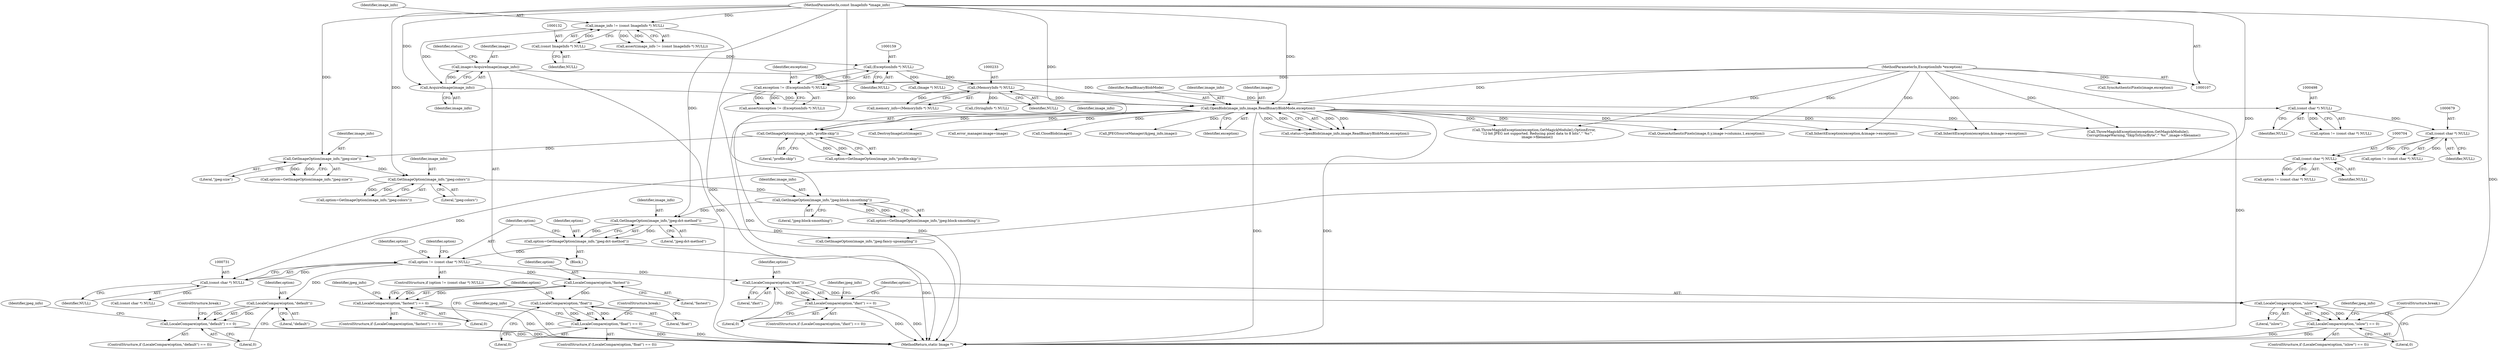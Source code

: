digraph "0_ImageMagick_58cf5bf4fade82e3b510e8f3463a967278a3e410@pointer" {
"1000728" [label="(Call,option != (const char *) NULL)"];
"1000722" [label="(Call,option=GetImageOption(image_info,\"jpeg:dct-method\"))"];
"1000724" [label="(Call,GetImageOption(image_info,\"jpeg:dct-method\"))"];
"1000697" [label="(Call,GetImageOption(image_info,\"jpeg:block-smoothing\"))"];
"1000672" [label="(Call,GetImageOption(image_info,\"jpeg:colors\"))"];
"1000490" [label="(Call,GetImageOption(image_info,\"jpeg:size\"))"];
"1000320" [label="(Call,GetImageOption(image_info,\"profile:skip\"))"];
"1000179" [label="(Call,OpenBlob(image_info,image,ReadBinaryBlobMode,exception))"];
"1000175" [label="(Call,AcquireImage(image_info))"];
"1000129" [label="(Call,image_info != (const ImageInfo *) NULL)"];
"1000108" [label="(MethodParameterIn,const ImageInfo *image_info)"];
"1000131" [label="(Call,(const ImageInfo *) NULL)"];
"1000173" [label="(Call,image=AcquireImage(image_info))"];
"1000156" [label="(Call,exception != (ExceptionInfo *) NULL)"];
"1000109" [label="(MethodParameterIn,ExceptionInfo *exception)"];
"1000158" [label="(Call,(ExceptionInfo *) NULL)"];
"1000730" [label="(Call,(const char *) NULL)"];
"1000703" [label="(Call,(const char *) NULL)"];
"1000678" [label="(Call,(const char *) NULL)"];
"1000497" [label="(Call,(const char *) NULL)"];
"1000232" [label="(Call,(MemoryInfo *) NULL)"];
"1000742" [label="(Call,LocaleCompare(option,\"default\"))"];
"1000741" [label="(Call,LocaleCompare(option,\"default\") == 0)"];
"1000757" [label="(Call,LocaleCompare(option,\"fastest\"))"];
"1000756" [label="(Call,LocaleCompare(option,\"fastest\") == 0)"];
"1000768" [label="(Call,LocaleCompare(option,\"float\"))"];
"1000767" [label="(Call,LocaleCompare(option,\"float\") == 0)"];
"1000783" [label="(Call,LocaleCompare(option,\"ifast\"))"];
"1000782" [label="(Call,LocaleCompare(option,\"ifast\") == 0)"];
"1000794" [label="(Call,LocaleCompare(option,\"islow\"))"];
"1000793" [label="(Call,LocaleCompare(option,\"islow\") == 0)"];
"1000730" [label="(Call,(const char *) NULL)"];
"1000744" [label="(Literal,\"default\")"];
"1000673" [label="(Identifier,image_info)"];
"1000110" [label="(Block,)"];
"1000701" [label="(Call,option != (const char *) NULL)"];
"1001853" [label="(MethodReturn,static Image *)"];
"1000499" [label="(Identifier,NULL)"];
"1000785" [label="(Literal,\"ifast\")"];
"1000794" [label="(Call,LocaleCompare(option,\"islow\"))"];
"1000155" [label="(Call,assert(exception != (ExceptionInfo *) NULL))"];
"1000320" [label="(Call,GetImageOption(image_info,\"profile:skip\"))"];
"1000767" [label="(Call,LocaleCompare(option,\"float\") == 0)"];
"1000108" [label="(MethodParameterIn,const ImageInfo *image_info)"];
"1001070" [label="(Call,InheritException(exception,&image->exception))"];
"1000793" [label="(Call,LocaleCompare(option,\"islow\") == 0)"];
"1000497" [label="(Call,(const char *) NULL)"];
"1000782" [label="(Call,LocaleCompare(option,\"ifast\") == 0)"];
"1000770" [label="(Literal,\"float\")"];
"1000177" [label="(Call,status=OpenBlob(image_info,image,ReadBinaryBlobMode,exception))"];
"1000131" [label="(Call,(const ImageInfo *) NULL)"];
"1000705" [label="(Identifier,NULL)"];
"1000784" [label="(Identifier,option)"];
"1000191" [label="(Call,DestroyImageList(image))"];
"1000743" [label="(Identifier,option)"];
"1000157" [label="(Identifier,exception)"];
"1000800" [label="(Identifier,jpeg_info)"];
"1000741" [label="(Call,LocaleCompare(option,\"default\") == 0)"];
"1000488" [label="(Call,option=GetImageOption(image_info,\"jpeg:size\"))"];
"1000723" [label="(Identifier,option)"];
"1001397" [label="(Call,QueueAuthenticPixels(image,0,y,image->columns,1,exception))"];
"1000676" [label="(Call,option != (const char *) NULL)"];
"1000751" [label="(ControlStructure,break;)"];
"1000735" [label="(Identifier,option)"];
"1000783" [label="(Call,LocaleCompare(option,\"ifast\"))"];
"1000758" [label="(Identifier,option)"];
"1000321" [label="(Identifier,image_info)"];
"1000182" [label="(Identifier,ReadBinaryBlobMode)"];
"1000176" [label="(Identifier,image_info)"];
"1000732" [label="(Identifier,NULL)"];
"1000789" [label="(Identifier,jpeg_info)"];
"1000491" [label="(Identifier,image_info)"];
"1000768" [label="(Call,LocaleCompare(option,\"float\"))"];
"1000699" [label="(Literal,\"jpeg:block-smoothing\")"];
"1000680" [label="(Identifier,NULL)"];
"1000806" [label="(Call,GetImageOption(image_info,\"jpeg:fancy-upsampling\"))"];
"1000697" [label="(Call,GetImageOption(image_info,\"jpeg:block-smoothing\"))"];
"1000160" [label="(Identifier,NULL)"];
"1000745" [label="(Literal,0)"];
"1000232" [label="(Call,(MemoryInfo *) NULL)"];
"1000756" [label="(Call,LocaleCompare(option,\"fastest\") == 0)"];
"1000729" [label="(Identifier,option)"];
"1000755" [label="(ControlStructure,if (LocaleCompare(option,\"fastest\") == 0))"];
"1001382" [label="(Call,ThrowMagickException(exception,GetMagickModule(),\n          CorruptImageWarning,\"SkipToSyncByte\",\"`%s'\",image->filename))"];
"1000786" [label="(Literal,0)"];
"1000194" [label="(Call,(Image *) NULL)"];
"1000695" [label="(Call,option=GetImageOption(image_info,\"jpeg:block-smoothing\"))"];
"1000774" [label="(Identifier,jpeg_info)"];
"1000130" [label="(Identifier,image_info)"];
"1000129" [label="(Call,image_info != (const ImageInfo *) NULL)"];
"1000128" [label="(Call,assert(image_info != (const ImageInfo *) NULL))"];
"1000763" [label="(Identifier,jpeg_info)"];
"1000670" [label="(Call,option=GetImageOption(image_info,\"jpeg:colors\"))"];
"1000797" [label="(Literal,0)"];
"1000812" [label="(Call,(const char *) NULL)"];
"1000678" [label="(Call,(const char *) NULL)"];
"1000234" [label="(Identifier,NULL)"];
"1000322" [label="(Literal,\"profile:skip\")"];
"1000748" [label="(Identifier,jpeg_info)"];
"1000803" [label="(ControlStructure,break;)"];
"1000727" [label="(ControlStructure,if (option != (const char *) NULL))"];
"1000805" [label="(Identifier,option)"];
"1000235" [label="(Call,error_manager.image=image)"];
"1000180" [label="(Identifier,image_info)"];
"1000181" [label="(Identifier,image)"];
"1000740" [label="(ControlStructure,if (LocaleCompare(option,\"default\") == 0))"];
"1001792" [label="(Call,SyncAuthenticPixels(image,exception))"];
"1000674" [label="(Literal,\"jpeg:colors\")"];
"1000173" [label="(Call,image=AcquireImage(image_info))"];
"1000777" [label="(ControlStructure,break;)"];
"1000495" [label="(Call,option != (const char *) NULL)"];
"1000230" [label="(Call,memory_info=(MemoryInfo *) NULL)"];
"1000703" [label="(Call,(const char *) NULL)"];
"1000158" [label="(Call,(ExceptionInfo *) NULL)"];
"1000781" [label="(ControlStructure,if (LocaleCompare(option,\"ifast\") == 0))"];
"1000490" [label="(Call,GetImageOption(image_info,\"jpeg:size\"))"];
"1000728" [label="(Call,option != (const char *) NULL)"];
"1000672" [label="(Call,GetImageOption(image_info,\"jpeg:colors\"))"];
"1000769" [label="(Identifier,option)"];
"1000269" [label="(Call,CloseBlob(image))"];
"1000309" [label="(Call,JPEGSourceManager(&jpeg_info,image))"];
"1000698" [label="(Identifier,image_info)"];
"1000650" [label="(Call,ThrowMagickException(exception,GetMagickModule(),OptionError,\n      \"12-bit JPEG not supported. Reducing pixel data to 8 bits\",\"`%s'\",\n      image->filename))"];
"1000175" [label="(Call,AcquireImage(image_info))"];
"1000318" [label="(Call,option=GetImageOption(image_info,\"profile:skip\"))"];
"1000256" [label="(Call,(StringInfo *) NULL)"];
"1000109" [label="(MethodParameterIn,ExceptionInfo *exception)"];
"1000179" [label="(Call,OpenBlob(image_info,image,ReadBinaryBlobMode,exception))"];
"1000174" [label="(Identifier,image)"];
"1000757" [label="(Call,LocaleCompare(option,\"fastest\"))"];
"1000178" [label="(Identifier,status)"];
"1000792" [label="(ControlStructure,if (LocaleCompare(option,\"islow\") == 0))"];
"1000289" [label="(Call,InheritException(exception,&image->exception))"];
"1000725" [label="(Identifier,image_info)"];
"1000724" [label="(Call,GetImageOption(image_info,\"jpeg:dct-method\"))"];
"1000760" [label="(Literal,0)"];
"1000492" [label="(Literal,\"jpeg:size\")"];
"1000156" [label="(Call,exception != (ExceptionInfo *) NULL)"];
"1000766" [label="(ControlStructure,if (LocaleCompare(option,\"float\") == 0))"];
"1000133" [label="(Identifier,NULL)"];
"1000742" [label="(Call,LocaleCompare(option,\"default\"))"];
"1000759" [label="(Literal,\"fastest\")"];
"1000726" [label="(Literal,\"jpeg:dct-method\")"];
"1000722" [label="(Call,option=GetImageOption(image_info,\"jpeg:dct-method\"))"];
"1000795" [label="(Identifier,option)"];
"1000183" [label="(Identifier,exception)"];
"1000771" [label="(Literal,0)"];
"1000796" [label="(Literal,\"islow\")"];
"1000728" -> "1000727"  [label="AST: "];
"1000728" -> "1000730"  [label="CFG: "];
"1000729" -> "1000728"  [label="AST: "];
"1000730" -> "1000728"  [label="AST: "];
"1000735" -> "1000728"  [label="CFG: "];
"1000805" -> "1000728"  [label="CFG: "];
"1000722" -> "1000728"  [label="DDG: "];
"1000730" -> "1000728"  [label="DDG: "];
"1000728" -> "1000742"  [label="DDG: "];
"1000728" -> "1000757"  [label="DDG: "];
"1000728" -> "1000783"  [label="DDG: "];
"1000722" -> "1000110"  [label="AST: "];
"1000722" -> "1000724"  [label="CFG: "];
"1000723" -> "1000722"  [label="AST: "];
"1000724" -> "1000722"  [label="AST: "];
"1000729" -> "1000722"  [label="CFG: "];
"1000722" -> "1001853"  [label="DDG: "];
"1000724" -> "1000722"  [label="DDG: "];
"1000724" -> "1000722"  [label="DDG: "];
"1000724" -> "1000726"  [label="CFG: "];
"1000725" -> "1000724"  [label="AST: "];
"1000726" -> "1000724"  [label="AST: "];
"1000697" -> "1000724"  [label="DDG: "];
"1000108" -> "1000724"  [label="DDG: "];
"1000724" -> "1000806"  [label="DDG: "];
"1000697" -> "1000695"  [label="AST: "];
"1000697" -> "1000699"  [label="CFG: "];
"1000698" -> "1000697"  [label="AST: "];
"1000699" -> "1000697"  [label="AST: "];
"1000695" -> "1000697"  [label="CFG: "];
"1000697" -> "1000695"  [label="DDG: "];
"1000697" -> "1000695"  [label="DDG: "];
"1000672" -> "1000697"  [label="DDG: "];
"1000108" -> "1000697"  [label="DDG: "];
"1000672" -> "1000670"  [label="AST: "];
"1000672" -> "1000674"  [label="CFG: "];
"1000673" -> "1000672"  [label="AST: "];
"1000674" -> "1000672"  [label="AST: "];
"1000670" -> "1000672"  [label="CFG: "];
"1000672" -> "1000670"  [label="DDG: "];
"1000672" -> "1000670"  [label="DDG: "];
"1000490" -> "1000672"  [label="DDG: "];
"1000108" -> "1000672"  [label="DDG: "];
"1000490" -> "1000488"  [label="AST: "];
"1000490" -> "1000492"  [label="CFG: "];
"1000491" -> "1000490"  [label="AST: "];
"1000492" -> "1000490"  [label="AST: "];
"1000488" -> "1000490"  [label="CFG: "];
"1000490" -> "1000488"  [label="DDG: "];
"1000490" -> "1000488"  [label="DDG: "];
"1000320" -> "1000490"  [label="DDG: "];
"1000108" -> "1000490"  [label="DDG: "];
"1000320" -> "1000318"  [label="AST: "];
"1000320" -> "1000322"  [label="CFG: "];
"1000321" -> "1000320"  [label="AST: "];
"1000322" -> "1000320"  [label="AST: "];
"1000318" -> "1000320"  [label="CFG: "];
"1000320" -> "1000318"  [label="DDG: "];
"1000320" -> "1000318"  [label="DDG: "];
"1000179" -> "1000320"  [label="DDG: "];
"1000108" -> "1000320"  [label="DDG: "];
"1000179" -> "1000177"  [label="AST: "];
"1000179" -> "1000183"  [label="CFG: "];
"1000180" -> "1000179"  [label="AST: "];
"1000181" -> "1000179"  [label="AST: "];
"1000182" -> "1000179"  [label="AST: "];
"1000183" -> "1000179"  [label="AST: "];
"1000177" -> "1000179"  [label="CFG: "];
"1000179" -> "1001853"  [label="DDG: "];
"1000179" -> "1001853"  [label="DDG: "];
"1000179" -> "1001853"  [label="DDG: "];
"1000179" -> "1000177"  [label="DDG: "];
"1000179" -> "1000177"  [label="DDG: "];
"1000179" -> "1000177"  [label="DDG: "];
"1000179" -> "1000177"  [label="DDG: "];
"1000175" -> "1000179"  [label="DDG: "];
"1000108" -> "1000179"  [label="DDG: "];
"1000173" -> "1000179"  [label="DDG: "];
"1000156" -> "1000179"  [label="DDG: "];
"1000109" -> "1000179"  [label="DDG: "];
"1000179" -> "1000191"  [label="DDG: "];
"1000179" -> "1000235"  [label="DDG: "];
"1000179" -> "1000269"  [label="DDG: "];
"1000179" -> "1000289"  [label="DDG: "];
"1000179" -> "1000309"  [label="DDG: "];
"1000179" -> "1000650"  [label="DDG: "];
"1000179" -> "1001070"  [label="DDG: "];
"1000179" -> "1001382"  [label="DDG: "];
"1000179" -> "1001397"  [label="DDG: "];
"1000175" -> "1000173"  [label="AST: "];
"1000175" -> "1000176"  [label="CFG: "];
"1000176" -> "1000175"  [label="AST: "];
"1000173" -> "1000175"  [label="CFG: "];
"1000175" -> "1000173"  [label="DDG: "];
"1000129" -> "1000175"  [label="DDG: "];
"1000108" -> "1000175"  [label="DDG: "];
"1000129" -> "1000128"  [label="AST: "];
"1000129" -> "1000131"  [label="CFG: "];
"1000130" -> "1000129"  [label="AST: "];
"1000131" -> "1000129"  [label="AST: "];
"1000128" -> "1000129"  [label="CFG: "];
"1000129" -> "1001853"  [label="DDG: "];
"1000129" -> "1000128"  [label="DDG: "];
"1000129" -> "1000128"  [label="DDG: "];
"1000108" -> "1000129"  [label="DDG: "];
"1000131" -> "1000129"  [label="DDG: "];
"1000108" -> "1000107"  [label="AST: "];
"1000108" -> "1001853"  [label="DDG: "];
"1000108" -> "1000806"  [label="DDG: "];
"1000131" -> "1000133"  [label="CFG: "];
"1000132" -> "1000131"  [label="AST: "];
"1000133" -> "1000131"  [label="AST: "];
"1000131" -> "1000158"  [label="DDG: "];
"1000173" -> "1000110"  [label="AST: "];
"1000174" -> "1000173"  [label="AST: "];
"1000178" -> "1000173"  [label="CFG: "];
"1000173" -> "1001853"  [label="DDG: "];
"1000156" -> "1000155"  [label="AST: "];
"1000156" -> "1000158"  [label="CFG: "];
"1000157" -> "1000156"  [label="AST: "];
"1000158" -> "1000156"  [label="AST: "];
"1000155" -> "1000156"  [label="CFG: "];
"1000156" -> "1001853"  [label="DDG: "];
"1000156" -> "1000155"  [label="DDG: "];
"1000156" -> "1000155"  [label="DDG: "];
"1000109" -> "1000156"  [label="DDG: "];
"1000158" -> "1000156"  [label="DDG: "];
"1000109" -> "1000107"  [label="AST: "];
"1000109" -> "1001853"  [label="DDG: "];
"1000109" -> "1000289"  [label="DDG: "];
"1000109" -> "1000650"  [label="DDG: "];
"1000109" -> "1001070"  [label="DDG: "];
"1000109" -> "1001382"  [label="DDG: "];
"1000109" -> "1001397"  [label="DDG: "];
"1000109" -> "1001792"  [label="DDG: "];
"1000158" -> "1000160"  [label="CFG: "];
"1000159" -> "1000158"  [label="AST: "];
"1000160" -> "1000158"  [label="AST: "];
"1000158" -> "1000194"  [label="DDG: "];
"1000158" -> "1000232"  [label="DDG: "];
"1000730" -> "1000732"  [label="CFG: "];
"1000731" -> "1000730"  [label="AST: "];
"1000732" -> "1000730"  [label="AST: "];
"1000703" -> "1000730"  [label="DDG: "];
"1000730" -> "1000812"  [label="DDG: "];
"1000703" -> "1000701"  [label="AST: "];
"1000703" -> "1000705"  [label="CFG: "];
"1000704" -> "1000703"  [label="AST: "];
"1000705" -> "1000703"  [label="AST: "];
"1000701" -> "1000703"  [label="CFG: "];
"1000703" -> "1000701"  [label="DDG: "];
"1000678" -> "1000703"  [label="DDG: "];
"1000678" -> "1000676"  [label="AST: "];
"1000678" -> "1000680"  [label="CFG: "];
"1000679" -> "1000678"  [label="AST: "];
"1000680" -> "1000678"  [label="AST: "];
"1000676" -> "1000678"  [label="CFG: "];
"1000678" -> "1000676"  [label="DDG: "];
"1000497" -> "1000678"  [label="DDG: "];
"1000497" -> "1000495"  [label="AST: "];
"1000497" -> "1000499"  [label="CFG: "];
"1000498" -> "1000497"  [label="AST: "];
"1000499" -> "1000497"  [label="AST: "];
"1000495" -> "1000497"  [label="CFG: "];
"1000497" -> "1000495"  [label="DDG: "];
"1000232" -> "1000497"  [label="DDG: "];
"1000232" -> "1000230"  [label="AST: "];
"1000232" -> "1000234"  [label="CFG: "];
"1000233" -> "1000232"  [label="AST: "];
"1000234" -> "1000232"  [label="AST: "];
"1000230" -> "1000232"  [label="CFG: "];
"1000232" -> "1000230"  [label="DDG: "];
"1000232" -> "1000256"  [label="DDG: "];
"1000742" -> "1000741"  [label="AST: "];
"1000742" -> "1000744"  [label="CFG: "];
"1000743" -> "1000742"  [label="AST: "];
"1000744" -> "1000742"  [label="AST: "];
"1000745" -> "1000742"  [label="CFG: "];
"1000742" -> "1000741"  [label="DDG: "];
"1000742" -> "1000741"  [label="DDG: "];
"1000741" -> "1000740"  [label="AST: "];
"1000741" -> "1000745"  [label="CFG: "];
"1000745" -> "1000741"  [label="AST: "];
"1000748" -> "1000741"  [label="CFG: "];
"1000751" -> "1000741"  [label="CFG: "];
"1000741" -> "1001853"  [label="DDG: "];
"1000741" -> "1001853"  [label="DDG: "];
"1000757" -> "1000756"  [label="AST: "];
"1000757" -> "1000759"  [label="CFG: "];
"1000758" -> "1000757"  [label="AST: "];
"1000759" -> "1000757"  [label="AST: "];
"1000760" -> "1000757"  [label="CFG: "];
"1000757" -> "1000756"  [label="DDG: "];
"1000757" -> "1000756"  [label="DDG: "];
"1000757" -> "1000768"  [label="DDG: "];
"1000756" -> "1000755"  [label="AST: "];
"1000756" -> "1000760"  [label="CFG: "];
"1000760" -> "1000756"  [label="AST: "];
"1000763" -> "1000756"  [label="CFG: "];
"1000769" -> "1000756"  [label="CFG: "];
"1000756" -> "1001853"  [label="DDG: "];
"1000756" -> "1001853"  [label="DDG: "];
"1000768" -> "1000767"  [label="AST: "];
"1000768" -> "1000770"  [label="CFG: "];
"1000769" -> "1000768"  [label="AST: "];
"1000770" -> "1000768"  [label="AST: "];
"1000771" -> "1000768"  [label="CFG: "];
"1000768" -> "1000767"  [label="DDG: "];
"1000768" -> "1000767"  [label="DDG: "];
"1000767" -> "1000766"  [label="AST: "];
"1000767" -> "1000771"  [label="CFG: "];
"1000771" -> "1000767"  [label="AST: "];
"1000774" -> "1000767"  [label="CFG: "];
"1000777" -> "1000767"  [label="CFG: "];
"1000767" -> "1001853"  [label="DDG: "];
"1000767" -> "1001853"  [label="DDG: "];
"1000783" -> "1000782"  [label="AST: "];
"1000783" -> "1000785"  [label="CFG: "];
"1000784" -> "1000783"  [label="AST: "];
"1000785" -> "1000783"  [label="AST: "];
"1000786" -> "1000783"  [label="CFG: "];
"1000783" -> "1000782"  [label="DDG: "];
"1000783" -> "1000782"  [label="DDG: "];
"1000783" -> "1000794"  [label="DDG: "];
"1000782" -> "1000781"  [label="AST: "];
"1000782" -> "1000786"  [label="CFG: "];
"1000786" -> "1000782"  [label="AST: "];
"1000789" -> "1000782"  [label="CFG: "];
"1000795" -> "1000782"  [label="CFG: "];
"1000782" -> "1001853"  [label="DDG: "];
"1000782" -> "1001853"  [label="DDG: "];
"1000794" -> "1000793"  [label="AST: "];
"1000794" -> "1000796"  [label="CFG: "];
"1000795" -> "1000794"  [label="AST: "];
"1000796" -> "1000794"  [label="AST: "];
"1000797" -> "1000794"  [label="CFG: "];
"1000794" -> "1000793"  [label="DDG: "];
"1000794" -> "1000793"  [label="DDG: "];
"1000793" -> "1000792"  [label="AST: "];
"1000793" -> "1000797"  [label="CFG: "];
"1000797" -> "1000793"  [label="AST: "];
"1000800" -> "1000793"  [label="CFG: "];
"1000803" -> "1000793"  [label="CFG: "];
"1000793" -> "1001853"  [label="DDG: "];
"1000793" -> "1001853"  [label="DDG: "];
}
